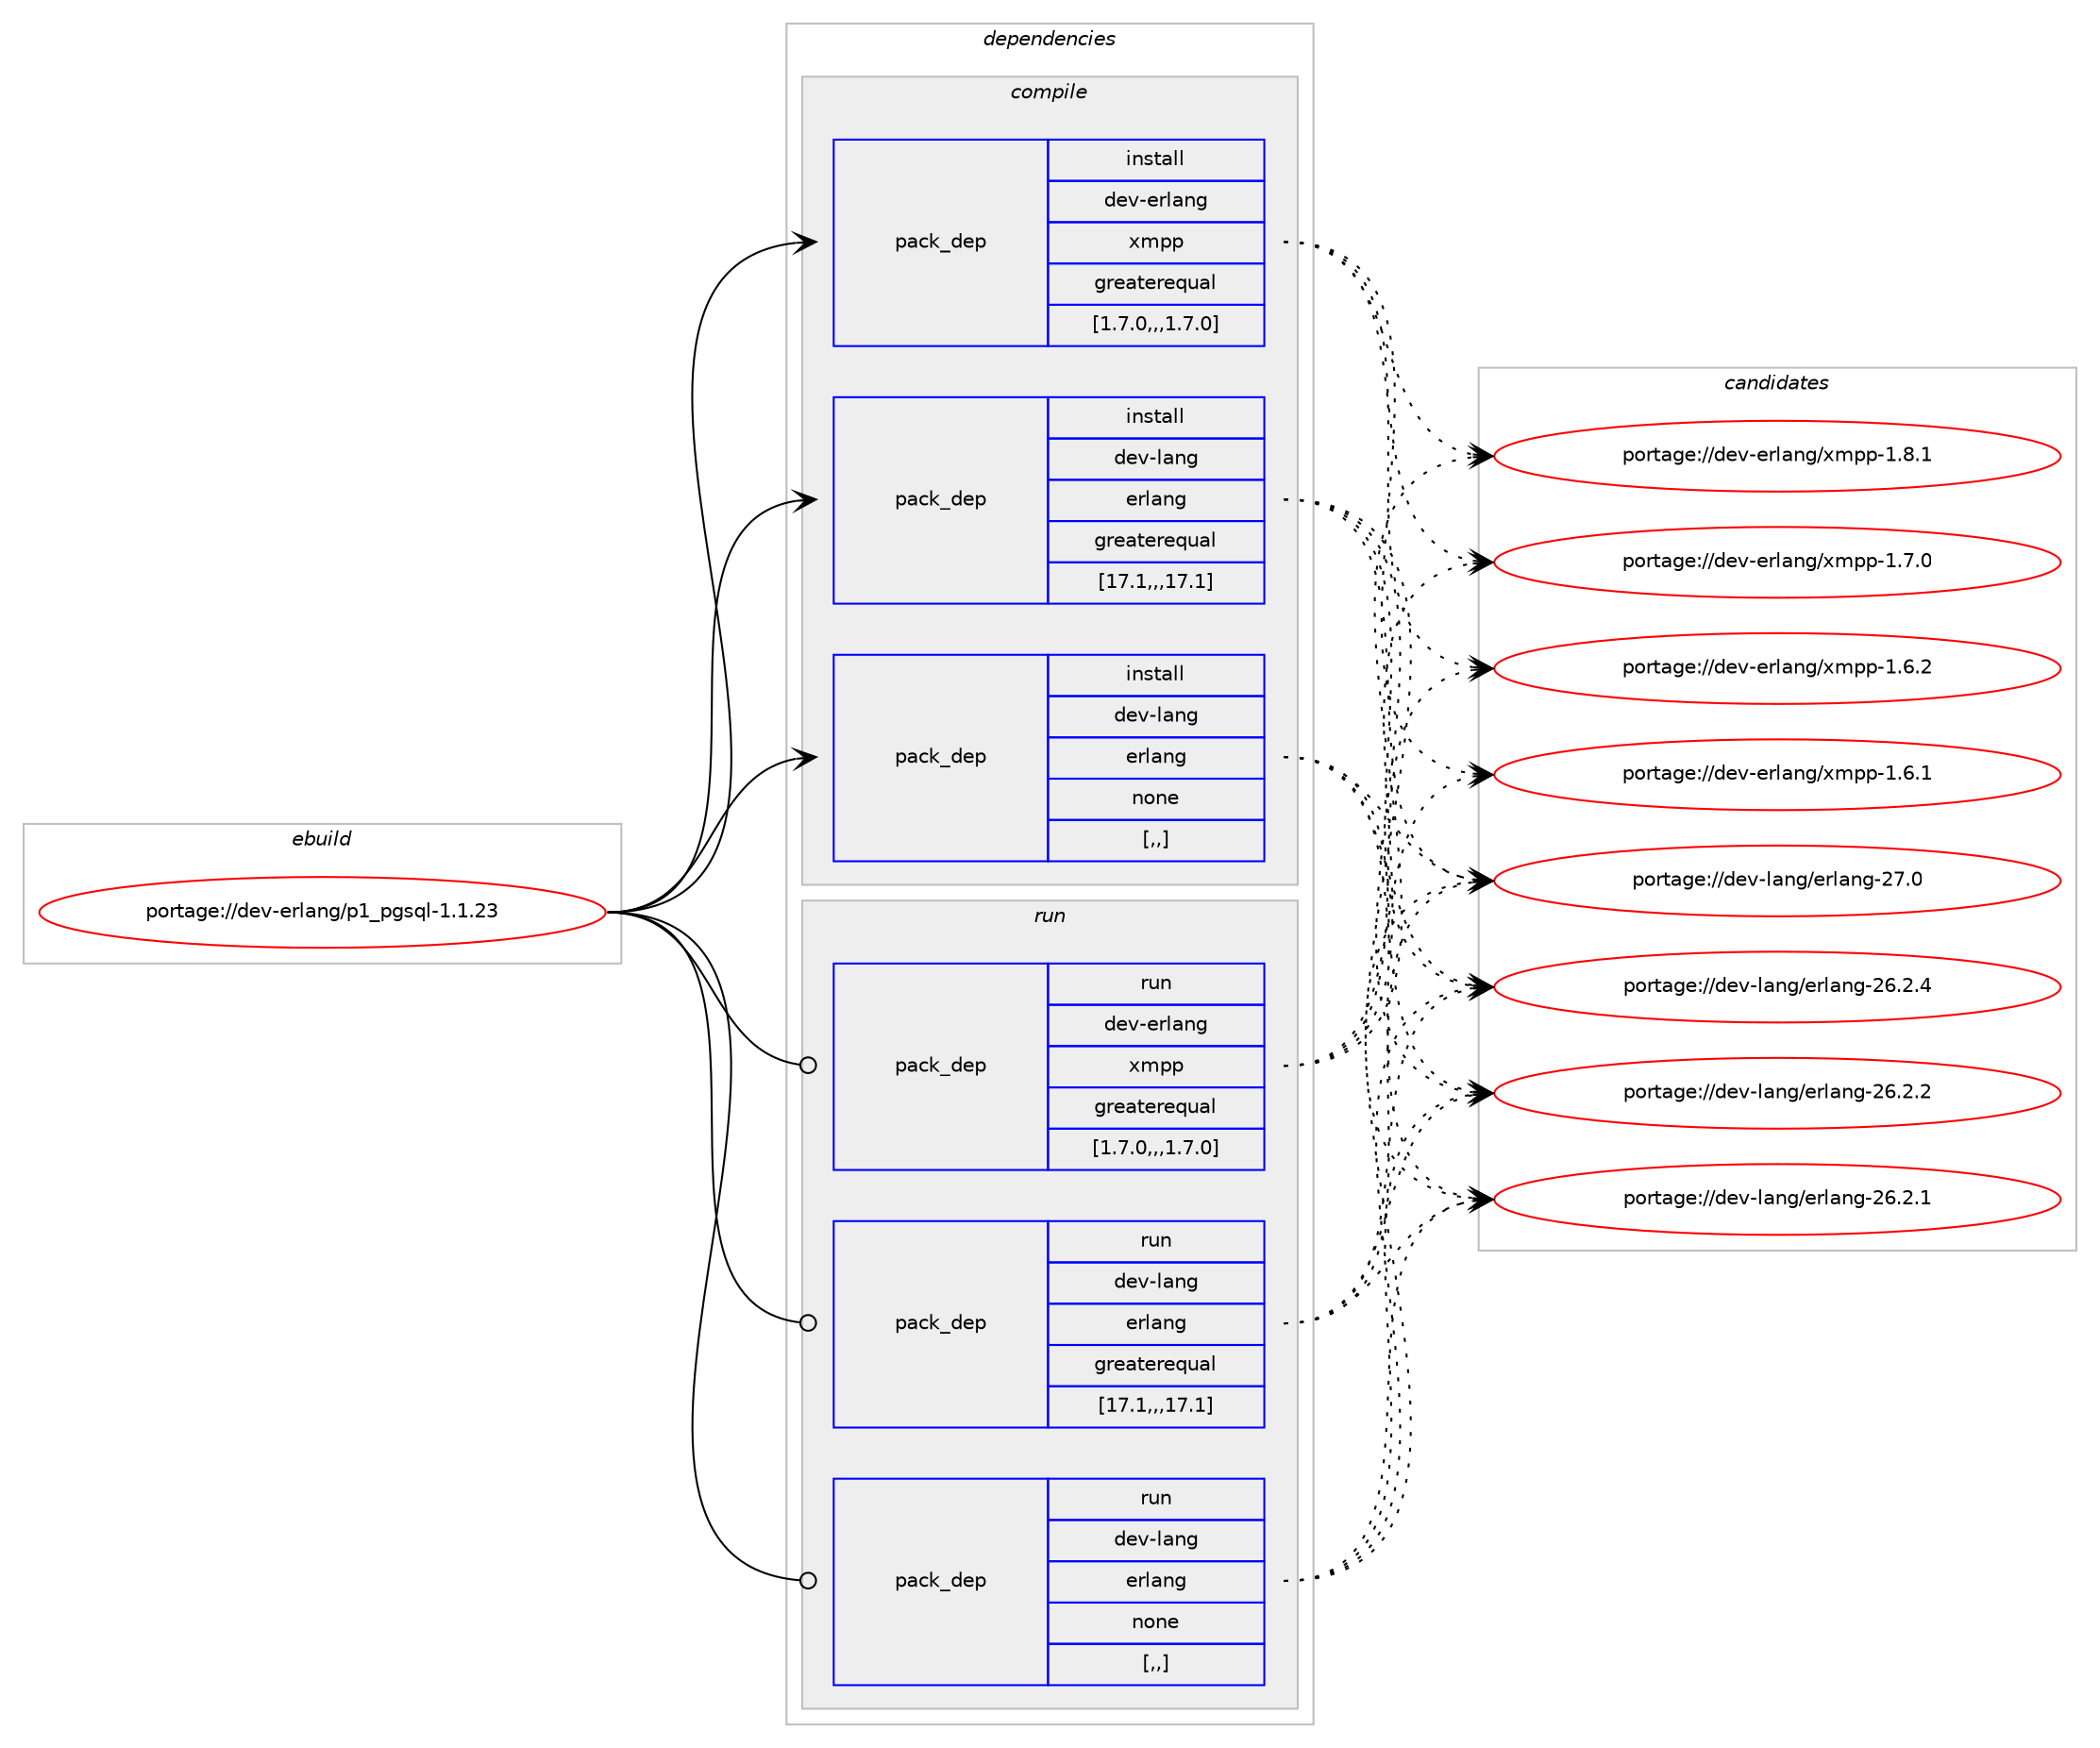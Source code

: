 digraph prolog {

# *************
# Graph options
# *************

newrank=true;
concentrate=true;
compound=true;
graph [rankdir=LR,fontname=Helvetica,fontsize=10,ranksep=1.5];#, ranksep=2.5, nodesep=0.2];
edge  [arrowhead=vee];
node  [fontname=Helvetica,fontsize=10];

# **********
# The ebuild
# **********

subgraph cluster_leftcol {
color=gray;
label=<<i>ebuild</i>>;
id [label="portage://dev-erlang/p1_pgsql-1.1.23", color=red, width=4, href="../dev-erlang/p1_pgsql-1.1.23.svg"];
}

# ****************
# The dependencies
# ****************

subgraph cluster_midcol {
color=gray;
label=<<i>dependencies</i>>;
subgraph cluster_compile {
fillcolor="#eeeeee";
style=filled;
label=<<i>compile</i>>;
subgraph pack53790 {
dependency74382 [label=<<TABLE BORDER="0" CELLBORDER="1" CELLSPACING="0" CELLPADDING="4" WIDTH="220"><TR><TD ROWSPAN="6" CELLPADDING="30">pack_dep</TD></TR><TR><TD WIDTH="110">install</TD></TR><TR><TD>dev-erlang</TD></TR><TR><TD>xmpp</TD></TR><TR><TD>greaterequal</TD></TR><TR><TD>[1.7.0,,,1.7.0]</TD></TR></TABLE>>, shape=none, color=blue];
}
id:e -> dependency74382:w [weight=20,style="solid",arrowhead="vee"];
subgraph pack53791 {
dependency74383 [label=<<TABLE BORDER="0" CELLBORDER="1" CELLSPACING="0" CELLPADDING="4" WIDTH="220"><TR><TD ROWSPAN="6" CELLPADDING="30">pack_dep</TD></TR><TR><TD WIDTH="110">install</TD></TR><TR><TD>dev-lang</TD></TR><TR><TD>erlang</TD></TR><TR><TD>greaterequal</TD></TR><TR><TD>[17.1,,,17.1]</TD></TR></TABLE>>, shape=none, color=blue];
}
id:e -> dependency74383:w [weight=20,style="solid",arrowhead="vee"];
subgraph pack53792 {
dependency74384 [label=<<TABLE BORDER="0" CELLBORDER="1" CELLSPACING="0" CELLPADDING="4" WIDTH="220"><TR><TD ROWSPAN="6" CELLPADDING="30">pack_dep</TD></TR><TR><TD WIDTH="110">install</TD></TR><TR><TD>dev-lang</TD></TR><TR><TD>erlang</TD></TR><TR><TD>none</TD></TR><TR><TD>[,,]</TD></TR></TABLE>>, shape=none, color=blue];
}
id:e -> dependency74384:w [weight=20,style="solid",arrowhead="vee"];
}
subgraph cluster_compileandrun {
fillcolor="#eeeeee";
style=filled;
label=<<i>compile and run</i>>;
}
subgraph cluster_run {
fillcolor="#eeeeee";
style=filled;
label=<<i>run</i>>;
subgraph pack53793 {
dependency74385 [label=<<TABLE BORDER="0" CELLBORDER="1" CELLSPACING="0" CELLPADDING="4" WIDTH="220"><TR><TD ROWSPAN="6" CELLPADDING="30">pack_dep</TD></TR><TR><TD WIDTH="110">run</TD></TR><TR><TD>dev-erlang</TD></TR><TR><TD>xmpp</TD></TR><TR><TD>greaterequal</TD></TR><TR><TD>[1.7.0,,,1.7.0]</TD></TR></TABLE>>, shape=none, color=blue];
}
id:e -> dependency74385:w [weight=20,style="solid",arrowhead="odot"];
subgraph pack53794 {
dependency74386 [label=<<TABLE BORDER="0" CELLBORDER="1" CELLSPACING="0" CELLPADDING="4" WIDTH="220"><TR><TD ROWSPAN="6" CELLPADDING="30">pack_dep</TD></TR><TR><TD WIDTH="110">run</TD></TR><TR><TD>dev-lang</TD></TR><TR><TD>erlang</TD></TR><TR><TD>greaterequal</TD></TR><TR><TD>[17.1,,,17.1]</TD></TR></TABLE>>, shape=none, color=blue];
}
id:e -> dependency74386:w [weight=20,style="solid",arrowhead="odot"];
subgraph pack53795 {
dependency74387 [label=<<TABLE BORDER="0" CELLBORDER="1" CELLSPACING="0" CELLPADDING="4" WIDTH="220"><TR><TD ROWSPAN="6" CELLPADDING="30">pack_dep</TD></TR><TR><TD WIDTH="110">run</TD></TR><TR><TD>dev-lang</TD></TR><TR><TD>erlang</TD></TR><TR><TD>none</TD></TR><TR><TD>[,,]</TD></TR></TABLE>>, shape=none, color=blue];
}
id:e -> dependency74387:w [weight=20,style="solid",arrowhead="odot"];
}
}

# **************
# The candidates
# **************

subgraph cluster_choices {
rank=same;
color=gray;
label=<<i>candidates</i>>;

subgraph choice53790 {
color=black;
nodesep=1;
choice100101118451011141089711010347120109112112454946564649 [label="portage://dev-erlang/xmpp-1.8.1", color=red, width=4,href="../dev-erlang/xmpp-1.8.1.svg"];
choice100101118451011141089711010347120109112112454946554648 [label="portage://dev-erlang/xmpp-1.7.0", color=red, width=4,href="../dev-erlang/xmpp-1.7.0.svg"];
choice100101118451011141089711010347120109112112454946544650 [label="portage://dev-erlang/xmpp-1.6.2", color=red, width=4,href="../dev-erlang/xmpp-1.6.2.svg"];
choice100101118451011141089711010347120109112112454946544649 [label="portage://dev-erlang/xmpp-1.6.1", color=red, width=4,href="../dev-erlang/xmpp-1.6.1.svg"];
dependency74382:e -> choice100101118451011141089711010347120109112112454946564649:w [style=dotted,weight="100"];
dependency74382:e -> choice100101118451011141089711010347120109112112454946554648:w [style=dotted,weight="100"];
dependency74382:e -> choice100101118451011141089711010347120109112112454946544650:w [style=dotted,weight="100"];
dependency74382:e -> choice100101118451011141089711010347120109112112454946544649:w [style=dotted,weight="100"];
}
subgraph choice53791 {
color=black;
nodesep=1;
choice100101118451089711010347101114108971101034550554648 [label="portage://dev-lang/erlang-27.0", color=red, width=4,href="../dev-lang/erlang-27.0.svg"];
choice1001011184510897110103471011141089711010345505446504652 [label="portage://dev-lang/erlang-26.2.4", color=red, width=4,href="../dev-lang/erlang-26.2.4.svg"];
choice1001011184510897110103471011141089711010345505446504650 [label="portage://dev-lang/erlang-26.2.2", color=red, width=4,href="../dev-lang/erlang-26.2.2.svg"];
choice1001011184510897110103471011141089711010345505446504649 [label="portage://dev-lang/erlang-26.2.1", color=red, width=4,href="../dev-lang/erlang-26.2.1.svg"];
dependency74383:e -> choice100101118451089711010347101114108971101034550554648:w [style=dotted,weight="100"];
dependency74383:e -> choice1001011184510897110103471011141089711010345505446504652:w [style=dotted,weight="100"];
dependency74383:e -> choice1001011184510897110103471011141089711010345505446504650:w [style=dotted,weight="100"];
dependency74383:e -> choice1001011184510897110103471011141089711010345505446504649:w [style=dotted,weight="100"];
}
subgraph choice53792 {
color=black;
nodesep=1;
choice100101118451089711010347101114108971101034550554648 [label="portage://dev-lang/erlang-27.0", color=red, width=4,href="../dev-lang/erlang-27.0.svg"];
choice1001011184510897110103471011141089711010345505446504652 [label="portage://dev-lang/erlang-26.2.4", color=red, width=4,href="../dev-lang/erlang-26.2.4.svg"];
choice1001011184510897110103471011141089711010345505446504650 [label="portage://dev-lang/erlang-26.2.2", color=red, width=4,href="../dev-lang/erlang-26.2.2.svg"];
choice1001011184510897110103471011141089711010345505446504649 [label="portage://dev-lang/erlang-26.2.1", color=red, width=4,href="../dev-lang/erlang-26.2.1.svg"];
dependency74384:e -> choice100101118451089711010347101114108971101034550554648:w [style=dotted,weight="100"];
dependency74384:e -> choice1001011184510897110103471011141089711010345505446504652:w [style=dotted,weight="100"];
dependency74384:e -> choice1001011184510897110103471011141089711010345505446504650:w [style=dotted,weight="100"];
dependency74384:e -> choice1001011184510897110103471011141089711010345505446504649:w [style=dotted,weight="100"];
}
subgraph choice53793 {
color=black;
nodesep=1;
choice100101118451011141089711010347120109112112454946564649 [label="portage://dev-erlang/xmpp-1.8.1", color=red, width=4,href="../dev-erlang/xmpp-1.8.1.svg"];
choice100101118451011141089711010347120109112112454946554648 [label="portage://dev-erlang/xmpp-1.7.0", color=red, width=4,href="../dev-erlang/xmpp-1.7.0.svg"];
choice100101118451011141089711010347120109112112454946544650 [label="portage://dev-erlang/xmpp-1.6.2", color=red, width=4,href="../dev-erlang/xmpp-1.6.2.svg"];
choice100101118451011141089711010347120109112112454946544649 [label="portage://dev-erlang/xmpp-1.6.1", color=red, width=4,href="../dev-erlang/xmpp-1.6.1.svg"];
dependency74385:e -> choice100101118451011141089711010347120109112112454946564649:w [style=dotted,weight="100"];
dependency74385:e -> choice100101118451011141089711010347120109112112454946554648:w [style=dotted,weight="100"];
dependency74385:e -> choice100101118451011141089711010347120109112112454946544650:w [style=dotted,weight="100"];
dependency74385:e -> choice100101118451011141089711010347120109112112454946544649:w [style=dotted,weight="100"];
}
subgraph choice53794 {
color=black;
nodesep=1;
choice100101118451089711010347101114108971101034550554648 [label="portage://dev-lang/erlang-27.0", color=red, width=4,href="../dev-lang/erlang-27.0.svg"];
choice1001011184510897110103471011141089711010345505446504652 [label="portage://dev-lang/erlang-26.2.4", color=red, width=4,href="../dev-lang/erlang-26.2.4.svg"];
choice1001011184510897110103471011141089711010345505446504650 [label="portage://dev-lang/erlang-26.2.2", color=red, width=4,href="../dev-lang/erlang-26.2.2.svg"];
choice1001011184510897110103471011141089711010345505446504649 [label="portage://dev-lang/erlang-26.2.1", color=red, width=4,href="../dev-lang/erlang-26.2.1.svg"];
dependency74386:e -> choice100101118451089711010347101114108971101034550554648:w [style=dotted,weight="100"];
dependency74386:e -> choice1001011184510897110103471011141089711010345505446504652:w [style=dotted,weight="100"];
dependency74386:e -> choice1001011184510897110103471011141089711010345505446504650:w [style=dotted,weight="100"];
dependency74386:e -> choice1001011184510897110103471011141089711010345505446504649:w [style=dotted,weight="100"];
}
subgraph choice53795 {
color=black;
nodesep=1;
choice100101118451089711010347101114108971101034550554648 [label="portage://dev-lang/erlang-27.0", color=red, width=4,href="../dev-lang/erlang-27.0.svg"];
choice1001011184510897110103471011141089711010345505446504652 [label="portage://dev-lang/erlang-26.2.4", color=red, width=4,href="../dev-lang/erlang-26.2.4.svg"];
choice1001011184510897110103471011141089711010345505446504650 [label="portage://dev-lang/erlang-26.2.2", color=red, width=4,href="../dev-lang/erlang-26.2.2.svg"];
choice1001011184510897110103471011141089711010345505446504649 [label="portage://dev-lang/erlang-26.2.1", color=red, width=4,href="../dev-lang/erlang-26.2.1.svg"];
dependency74387:e -> choice100101118451089711010347101114108971101034550554648:w [style=dotted,weight="100"];
dependency74387:e -> choice1001011184510897110103471011141089711010345505446504652:w [style=dotted,weight="100"];
dependency74387:e -> choice1001011184510897110103471011141089711010345505446504650:w [style=dotted,weight="100"];
dependency74387:e -> choice1001011184510897110103471011141089711010345505446504649:w [style=dotted,weight="100"];
}
}

}
